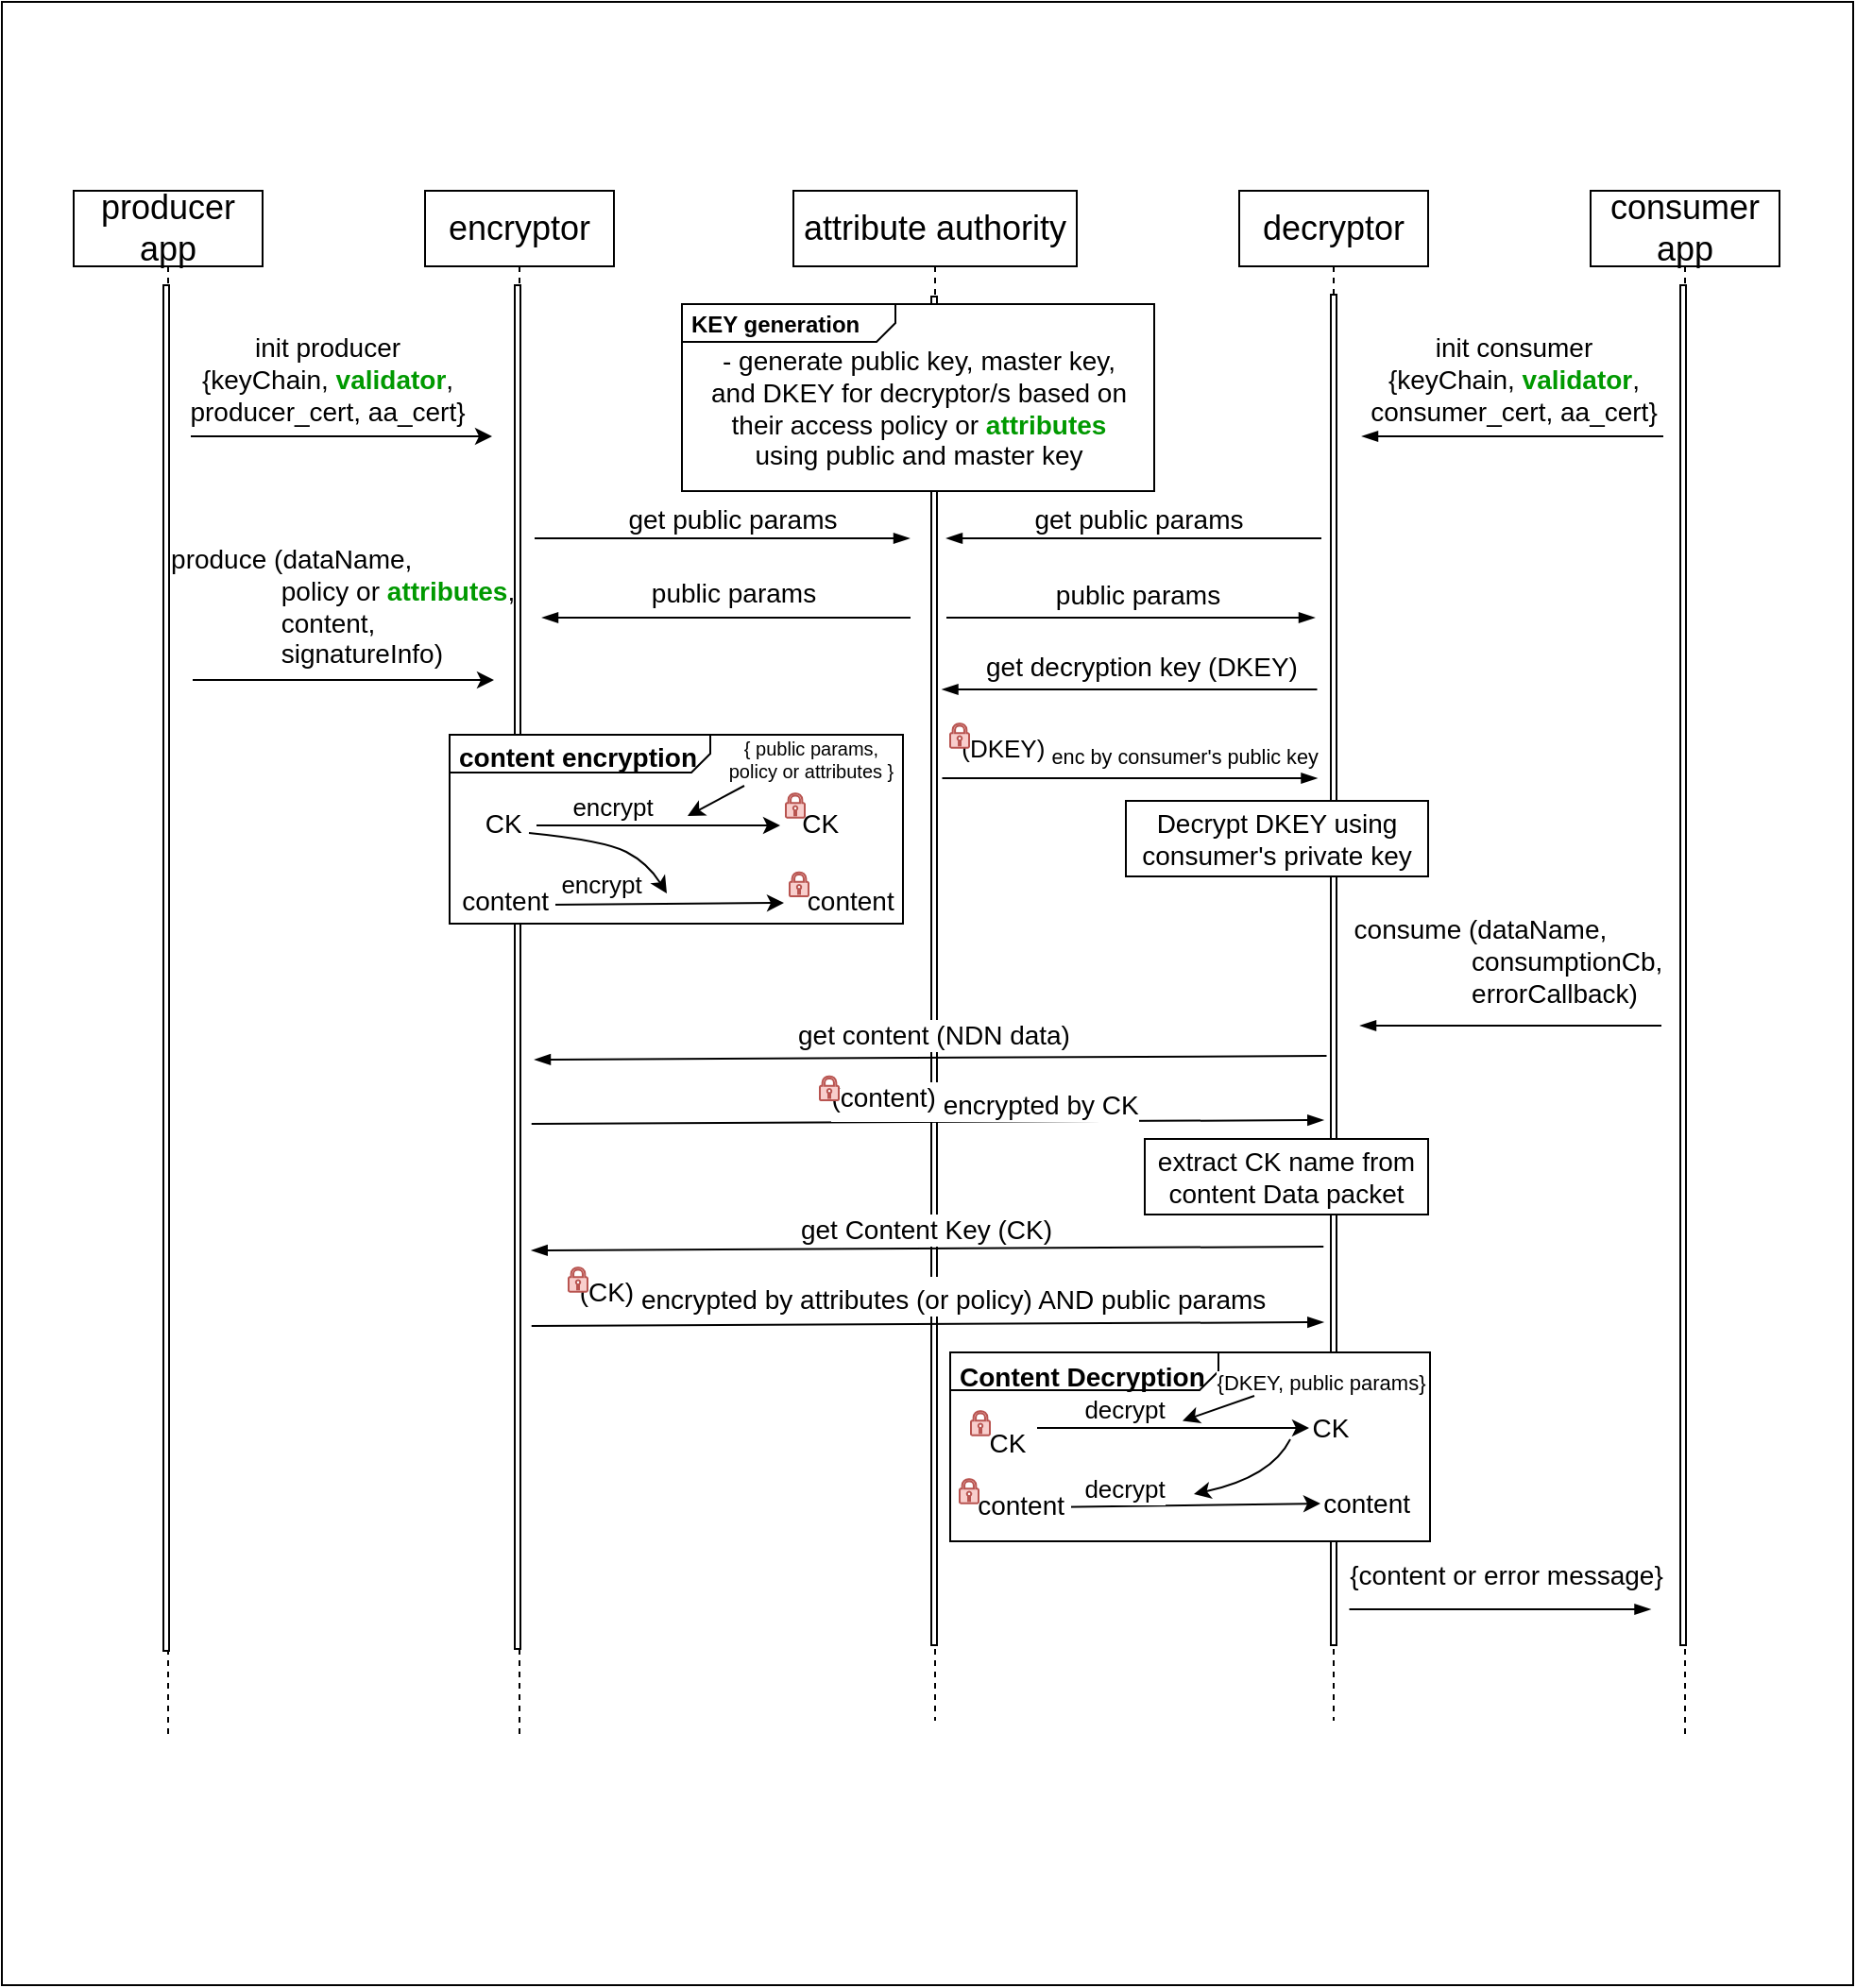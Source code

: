 <mxfile version="21.3.8" type="github" pages="2">
  <diagram name="Page-1" id="2YBvvXClWsGukQMizWep">
    <mxGraphModel dx="823" dy="1590" grid="1" gridSize="10" guides="1" tooltips="1" connect="1" arrows="1" fold="1" page="1" pageScale="1" pageWidth="850" pageHeight="1100" math="0" shadow="0">
      <root>
        <mxCell id="0" />
        <mxCell id="1" parent="0" />
        <mxCell id="4xCnmBuZAuux_tQDBE8D-87" value="" style="rounded=0;whiteSpace=wrap;html=1;" parent="1" vertex="1">
          <mxGeometry x="70" y="-70" width="980" height="1050" as="geometry" />
        </mxCell>
        <mxCell id="aM9ryv3xv72pqoxQDRHE-1" value="&lt;font style=&quot;font-size: 18px;&quot;&gt;encryptor&lt;/font&gt;" style="shape=umlLifeline;perimeter=lifelinePerimeter;whiteSpace=wrap;html=1;container=0;dropTarget=0;collapsible=0;recursiveResize=0;outlineConnect=0;portConstraint=eastwest;newEdgeStyle={&quot;edgeStyle&quot;:&quot;elbowEdgeStyle&quot;,&quot;elbow&quot;:&quot;vertical&quot;,&quot;curved&quot;:0,&quot;rounded&quot;:0};" parent="1" vertex="1">
          <mxGeometry x="294" y="30" width="100" height="820" as="geometry" />
        </mxCell>
        <mxCell id="4xCnmBuZAuux_tQDBE8D-14" value="" style="html=1;points=[];perimeter=orthogonalPerimeter;outlineConnect=0;targetShapes=umlLifeline;portConstraint=eastwest;newEdgeStyle={&quot;edgeStyle&quot;:&quot;elbowEdgeStyle&quot;,&quot;elbow&quot;:&quot;vertical&quot;,&quot;curved&quot;:0,&quot;rounded&quot;:0};rounded=0;" parent="aM9ryv3xv72pqoxQDRHE-1" vertex="1">
          <mxGeometry x="47.5" y="50" width="3" height="722" as="geometry" />
        </mxCell>
        <mxCell id="aM9ryv3xv72pqoxQDRHE-5" value="&lt;font style=&quot;font-size: 18px;&quot;&gt;attribute authority&lt;br&gt;&lt;/font&gt;" style="shape=umlLifeline;perimeter=lifelinePerimeter;whiteSpace=wrap;html=1;container=0;dropTarget=0;collapsible=0;recursiveResize=0;outlineConnect=0;portConstraint=eastwest;newEdgeStyle={&quot;edgeStyle&quot;:&quot;elbowEdgeStyle&quot;,&quot;elbow&quot;:&quot;vertical&quot;,&quot;curved&quot;:0,&quot;rounded&quot;:0};" parent="1" vertex="1">
          <mxGeometry x="489" y="30" width="150" height="810" as="geometry" />
        </mxCell>
        <mxCell id="aM9ryv3xv72pqoxQDRHE-6" value="" style="html=1;points=[];perimeter=orthogonalPerimeter;outlineConnect=0;targetShapes=umlLifeline;portConstraint=eastwest;newEdgeStyle={&quot;edgeStyle&quot;:&quot;elbowEdgeStyle&quot;,&quot;elbow&quot;:&quot;vertical&quot;,&quot;curved&quot;:0,&quot;rounded&quot;:0};" parent="aM9ryv3xv72pqoxQDRHE-5" vertex="1">
          <mxGeometry x="73" y="56" width="3" height="714" as="geometry" />
        </mxCell>
        <mxCell id="--uOOFQUKAcR9e7xUCM7-2" value="&lt;font style=&quot;font-size: 18px;&quot;&gt;decryptor&lt;/font&gt;" style="shape=umlLifeline;perimeter=lifelinePerimeter;whiteSpace=wrap;html=1;container=0;dropTarget=0;collapsible=0;recursiveResize=0;outlineConnect=0;portConstraint=eastwest;newEdgeStyle={&quot;edgeStyle&quot;:&quot;elbowEdgeStyle&quot;,&quot;elbow&quot;:&quot;vertical&quot;,&quot;curved&quot;:0,&quot;rounded&quot;:0};" parent="1" vertex="1">
          <mxGeometry x="725" y="30" width="100" height="810" as="geometry" />
        </mxCell>
        <mxCell id="4xCnmBuZAuux_tQDBE8D-13" value="" style="html=1;points=[];perimeter=orthogonalPerimeter;outlineConnect=0;targetShapes=umlLifeline;portConstraint=eastwest;newEdgeStyle={&quot;edgeStyle&quot;:&quot;elbowEdgeStyle&quot;,&quot;elbow&quot;:&quot;vertical&quot;,&quot;curved&quot;:0,&quot;rounded&quot;:0};" parent="--uOOFQUKAcR9e7xUCM7-2" vertex="1">
          <mxGeometry x="48.5" y="55" width="3" height="715" as="geometry" />
        </mxCell>
        <mxCell id="4xCnmBuZAuux_tQDBE8D-1" value="" style="endArrow=blockThin;html=1;rounded=0;endSize=6;endFill=1;" parent="1" edge="1">
          <mxGeometry width="50" height="50" relative="1" as="geometry">
            <mxPoint x="352" y="214" as="sourcePoint" />
            <mxPoint x="550.5" y="214" as="targetPoint" />
          </mxGeometry>
        </mxCell>
        <mxCell id="4xCnmBuZAuux_tQDBE8D-3" value="" style="endArrow=blockThin;html=1;rounded=0;strokeColor=default;jumpStyle=none;jumpSize=5;endSize=6;endFill=1;" parent="1" edge="1">
          <mxGeometry width="50" height="50" relative="1" as="geometry">
            <mxPoint x="551" y="256" as="sourcePoint" />
            <mxPoint x="356" y="256" as="targetPoint" />
          </mxGeometry>
        </mxCell>
        <mxCell id="4xCnmBuZAuux_tQDBE8D-28" value="&lt;span style=&quot;text-align: left; font-size: 14px;&quot;&gt;public params&lt;br style=&quot;font-size: 14px;&quot;&gt;&lt;/span&gt;" style="edgeLabel;html=1;align=center;verticalAlign=middle;resizable=0;points=[];fontSize=14;labelBackgroundColor=none;" parent="4xCnmBuZAuux_tQDBE8D-3" vertex="1" connectable="0">
          <mxGeometry x="0.233" y="-1" relative="1" as="geometry">
            <mxPoint x="26" y="-12" as="offset" />
          </mxGeometry>
        </mxCell>
        <mxCell id="4xCnmBuZAuux_tQDBE8D-4" value="&lt;font style=&quot;font-size: 14px;&quot;&gt;get public params&lt;/font&gt;" style="text;html=1;strokeColor=none;fillColor=none;align=center;verticalAlign=middle;whiteSpace=wrap;rounded=0;fontSize=14;" parent="1" vertex="1">
          <mxGeometry x="387" y="189" width="140" height="30" as="geometry" />
        </mxCell>
        <mxCell id="4xCnmBuZAuux_tQDBE8D-9" value="" style="endArrow=none;html=1;rounded=0;strokeColor=default;jumpStyle=none;jumpSize=5;endSize=6;endFill=0;startArrow=blockThin;startFill=1;" parent="1" edge="1">
          <mxGeometry width="50" height="50" relative="1" as="geometry">
            <mxPoint x="765" y="256" as="sourcePoint" />
            <mxPoint x="570" y="256" as="targetPoint" />
          </mxGeometry>
        </mxCell>
        <mxCell id="4xCnmBuZAuux_tQDBE8D-29" value="public params" style="edgeLabel;html=1;align=center;verticalAlign=middle;resizable=0;points=[];fontSize=14;" parent="4xCnmBuZAuux_tQDBE8D-9" vertex="1" connectable="0">
          <mxGeometry x="0.274" y="-1" relative="1" as="geometry">
            <mxPoint x="30" y="-11" as="offset" />
          </mxGeometry>
        </mxCell>
        <mxCell id="4xCnmBuZAuux_tQDBE8D-11" value="" style="endArrow=none;html=1;rounded=0;endSize=6;startArrow=blockThin;startFill=1;endFill=0;" parent="1" edge="1">
          <mxGeometry width="50" height="50" relative="1" as="geometry">
            <mxPoint x="570" y="214" as="sourcePoint" />
            <mxPoint x="768.5" y="214" as="targetPoint" />
          </mxGeometry>
        </mxCell>
        <mxCell id="4xCnmBuZAuux_tQDBE8D-12" value="get public params" style="text;html=1;strokeColor=none;fillColor=none;align=center;verticalAlign=middle;whiteSpace=wrap;rounded=0;fontSize=14;" parent="1" vertex="1">
          <mxGeometry x="602" y="189" width="140" height="30" as="geometry" />
        </mxCell>
        <mxCell id="4xCnmBuZAuux_tQDBE8D-15" value="" style="endArrow=none;html=1;rounded=0;endSize=6;startArrow=blockThin;startFill=1;endFill=0;" parent="1" edge="1">
          <mxGeometry width="50" height="50" relative="1" as="geometry">
            <mxPoint x="567.75" y="294" as="sourcePoint" />
            <mxPoint x="766.25" y="294" as="targetPoint" />
          </mxGeometry>
        </mxCell>
        <mxCell id="4xCnmBuZAuux_tQDBE8D-32" value="get decryption key (DKEY)" style="edgeLabel;html=1;align=center;verticalAlign=middle;resizable=0;points=[];fontSize=14;" parent="4xCnmBuZAuux_tQDBE8D-15" vertex="1" connectable="0">
          <mxGeometry x="-0.086" y="3" relative="1" as="geometry">
            <mxPoint x="14" y="-9" as="offset" />
          </mxGeometry>
        </mxCell>
        <mxCell id="4xCnmBuZAuux_tQDBE8D-17" value="" style="endArrow=none;html=1;rounded=0;endSize=6;startArrow=blockThin;startFill=1;endFill=0;" parent="1" edge="1">
          <mxGeometry width="50" height="50" relative="1" as="geometry">
            <mxPoint x="352" y="490" as="sourcePoint" />
            <mxPoint x="771.25" y="488" as="targetPoint" />
          </mxGeometry>
        </mxCell>
        <mxCell id="4xCnmBuZAuux_tQDBE8D-22" value="get content (NDN data)" style="edgeLabel;html=1;align=center;verticalAlign=middle;resizable=0;points=[];fontSize=14;" parent="4xCnmBuZAuux_tQDBE8D-17" vertex="1" connectable="0">
          <mxGeometry x="0.134" y="-1" relative="1" as="geometry">
            <mxPoint x="-27" y="-13" as="offset" />
          </mxGeometry>
        </mxCell>
        <mxCell id="4xCnmBuZAuux_tQDBE8D-19" value="" style="endArrow=blockThin;html=1;rounded=0;endSize=6;startArrow=none;startFill=0;endFill=1;" parent="1" edge="1">
          <mxGeometry width="50" height="50" relative="1" as="geometry">
            <mxPoint x="350.38" y="524" as="sourcePoint" />
            <mxPoint x="769.63" y="522" as="targetPoint" />
          </mxGeometry>
        </mxCell>
        <mxCell id="4xCnmBuZAuux_tQDBE8D-20" value="" style="endArrow=none;html=1;rounded=0;endSize=6;startArrow=blockThin;startFill=1;endFill=0;" parent="1" edge="1">
          <mxGeometry width="50" height="50" relative="1" as="geometry">
            <mxPoint x="350.37" y="591" as="sourcePoint" />
            <mxPoint x="769.62" y="589" as="targetPoint" />
          </mxGeometry>
        </mxCell>
        <mxCell id="4xCnmBuZAuux_tQDBE8D-24" value="get Content Key (CK)" style="edgeLabel;html=1;align=center;verticalAlign=middle;resizable=0;points=[];fontSize=14;" parent="4xCnmBuZAuux_tQDBE8D-20" vertex="1" connectable="0">
          <mxGeometry x="-0.225" y="2" relative="1" as="geometry">
            <mxPoint x="46" y="-8" as="offset" />
          </mxGeometry>
        </mxCell>
        <mxCell id="4xCnmBuZAuux_tQDBE8D-21" value="" style="endArrow=blockThin;html=1;rounded=0;endSize=6;startArrow=none;startFill=0;endFill=1;" parent="1" edge="1">
          <mxGeometry width="50" height="50" relative="1" as="geometry">
            <mxPoint x="350.38" y="631" as="sourcePoint" />
            <mxPoint x="769.63" y="629" as="targetPoint" />
          </mxGeometry>
        </mxCell>
        <mxCell id="4xCnmBuZAuux_tQDBE8D-25" value="(CK)&amp;nbsp;&lt;sub style=&quot;font-size: 14px;&quot;&gt;encrypted by attributes (or policy) AND public params&lt;/sub&gt;" style="edgeLabel;html=1;align=center;verticalAlign=middle;resizable=0;points=[];fontSize=14;" parent="4xCnmBuZAuux_tQDBE8D-21" vertex="1" connectable="0">
          <mxGeometry x="-0.164" y="-1" relative="1" as="geometry">
            <mxPoint x="31" y="-16" as="offset" />
          </mxGeometry>
        </mxCell>
        <mxCell id="4xCnmBuZAuux_tQDBE8D-23" value="(content)&amp;nbsp;&lt;sub style=&quot;border-color: var(--border-color); font-size: 14px;&quot;&gt;encrypted by CK&lt;/sub&gt;" style="edgeLabel;html=1;align=center;verticalAlign=middle;resizable=0;points=[];fontSize=14;" parent="1" vertex="1" connectable="0">
          <mxGeometry x="590.002" y="512.005" as="geometry" />
        </mxCell>
        <mxCell id="4xCnmBuZAuux_tQDBE8D-26" value="" style="endArrow=blockThin;html=1;rounded=0;endSize=6;startArrow=none;startFill=0;endFill=1;" parent="1" edge="1">
          <mxGeometry width="50" height="50" relative="1" as="geometry">
            <mxPoint x="567.75" y="341" as="sourcePoint" />
            <mxPoint x="766.25" y="341" as="targetPoint" />
          </mxGeometry>
        </mxCell>
        <mxCell id="4xCnmBuZAuux_tQDBE8D-31" value="(DKEY)&amp;nbsp;&lt;font style=&quot;font-size: 13px;&quot;&gt;&lt;sub style=&quot;&quot;&gt;enc by&amp;nbsp;&lt;/sub&gt;&lt;sub style=&quot;&quot;&gt;consumer&#39;s public key&lt;/sub&gt;&lt;/font&gt;" style="edgeLabel;html=1;align=center;verticalAlign=middle;resizable=0;points=[];fontSize=13;" parent="4xCnmBuZAuux_tQDBE8D-26" vertex="1" connectable="0">
          <mxGeometry x="-0.197" y="-3" relative="1" as="geometry">
            <mxPoint x="24" y="-17" as="offset" />
          </mxGeometry>
        </mxCell>
        <mxCell id="4xCnmBuZAuux_tQDBE8D-35" value="" style="sketch=0;aspect=fixed;pointerEvents=1;shadow=0;dashed=0;html=1;strokeColor=#b85450;labelPosition=center;verticalLabelPosition=bottom;verticalAlign=top;align=center;fillColor=#f8cecc;shape=mxgraph.mscae.enterprise.lock;" parent="1" vertex="1">
          <mxGeometry x="572" y="312" width="10" height="12.83" as="geometry" />
        </mxCell>
        <mxCell id="4xCnmBuZAuux_tQDBE8D-39" value="" style="sketch=0;aspect=fixed;pointerEvents=1;shadow=0;dashed=0;html=1;strokeColor=#b85450;labelPosition=center;verticalLabelPosition=bottom;verticalAlign=top;align=center;fillColor=#f8cecc;shape=mxgraph.mscae.enterprise.lock;" parent="1" vertex="1">
          <mxGeometry x="503" y="498.73" width="10" height="12.83" as="geometry" />
        </mxCell>
        <mxCell id="4xCnmBuZAuux_tQDBE8D-40" value="" style="sketch=0;aspect=fixed;pointerEvents=1;shadow=0;dashed=0;html=1;strokeColor=#b85450;labelPosition=center;verticalLabelPosition=bottom;verticalAlign=top;align=center;fillColor=#f8cecc;shape=mxgraph.mscae.enterprise.lock;" parent="1" vertex="1">
          <mxGeometry x="370" y="600" width="10" height="12.83" as="geometry" />
        </mxCell>
        <mxCell id="4xCnmBuZAuux_tQDBE8D-41" value="&lt;p style=&quot;margin:0px;margin-top:4px;margin-left:5px;text-align:left;&quot;&gt;&lt;b&gt;KEY generation&lt;br&gt;&lt;/b&gt;&lt;/p&gt;" style="html=1;shape=mxgraph.sysml.package;overflow=fill;labelX=113.88;align=left;spacingLeft=5;verticalAlign=top;spacingTop=-3;" parent="1" vertex="1">
          <mxGeometry x="430" y="90" width="250" height="99" as="geometry" />
        </mxCell>
        <mxCell id="4xCnmBuZAuux_tQDBE8D-43" value="&lt;font style=&quot;font-size: 14px;&quot;&gt;- generate public key, master key, and DKEY for decryptor/s based on their access policy or &lt;font color=&quot;#009900&quot;&gt;&lt;b&gt;attributes&lt;/b&gt;&lt;/font&gt; using public and master key&lt;/font&gt;" style="text;html=1;strokeColor=none;fillColor=none;align=center;verticalAlign=middle;whiteSpace=wrap;rounded=0;" parent="1" vertex="1">
          <mxGeometry x="437.5" y="110" width="235" height="70" as="geometry" />
        </mxCell>
        <mxCell id="4xCnmBuZAuux_tQDBE8D-47" value="&lt;font style=&quot;font-size: 14px;&quot;&gt;Decrypt DKEY using consumer&#39;s private key&lt;/font&gt;" style="rounded=0;whiteSpace=wrap;html=1;glass=0;" parent="1" vertex="1">
          <mxGeometry x="665" y="353" width="160" height="40" as="geometry" />
        </mxCell>
        <mxCell id="4xCnmBuZAuux_tQDBE8D-48" value="&lt;font style=&quot;font-size: 14px;&quot;&gt;extract CK name from content Data packet&lt;/font&gt;" style="rounded=0;whiteSpace=wrap;html=1;" parent="1" vertex="1">
          <mxGeometry x="675" y="532" width="150" height="40" as="geometry" />
        </mxCell>
        <mxCell id="4xCnmBuZAuux_tQDBE8D-64" value="&lt;p style=&quot;margin:0px;margin-top:4px;margin-left:5px;text-align:left;&quot;&gt;&lt;b&gt;&lt;font style=&quot;font-size: 14px;&quot;&gt;content encryption&lt;/font&gt;&lt;br&gt;&lt;/b&gt;&lt;/p&gt;" style="html=1;shape=mxgraph.sysml.package;overflow=fill;labelX=138.37;align=left;spacingLeft=5;verticalAlign=top;spacingTop=-3;" parent="1" vertex="1">
          <mxGeometry x="307" y="318" width="240" height="100" as="geometry" />
        </mxCell>
        <mxCell id="4xCnmBuZAuux_tQDBE8D-65" value="" style="endArrow=classic;html=1;rounded=0;" parent="1" edge="1">
          <mxGeometry width="50" height="50" relative="1" as="geometry">
            <mxPoint x="353" y="366" as="sourcePoint" />
            <mxPoint x="482" y="366" as="targetPoint" />
          </mxGeometry>
        </mxCell>
        <mxCell id="4xCnmBuZAuux_tQDBE8D-66" value="{ public params, &lt;br&gt;policy or attributes }" style="edgeLabel;html=1;align=center;verticalAlign=middle;resizable=0;points=[];fontSize=10;" parent="4xCnmBuZAuux_tQDBE8D-65" vertex="1" connectable="0">
          <mxGeometry x="-0.084" y="3" relative="1" as="geometry">
            <mxPoint x="86" y="-32" as="offset" />
          </mxGeometry>
        </mxCell>
        <mxCell id="4xCnmBuZAuux_tQDBE8D-67" value="&amp;nbsp; CK" style="edgeLabel;html=1;align=center;verticalAlign=middle;resizable=0;points=[];fontSize=14;" parent="4xCnmBuZAuux_tQDBE8D-65" vertex="1" connectable="0">
          <mxGeometry x="0.857" y="-2" relative="1" as="geometry">
            <mxPoint x="26" y="-3" as="offset" />
          </mxGeometry>
        </mxCell>
        <mxCell id="4xCnmBuZAuux_tQDBE8D-77" value="&lt;font style=&quot;font-size: 13px;&quot;&gt;encrypt&lt;/font&gt;" style="edgeLabel;html=1;align=center;verticalAlign=middle;resizable=0;points=[];fontSize=13;" parent="4xCnmBuZAuux_tQDBE8D-65" vertex="1" connectable="0">
          <mxGeometry x="-0.662" relative="1" as="geometry">
            <mxPoint x="18" y="-10" as="offset" />
          </mxGeometry>
        </mxCell>
        <mxCell id="4xCnmBuZAuux_tQDBE8D-68" value="" style="endArrow=classic;html=1;rounded=0;" parent="1" edge="1">
          <mxGeometry width="50" height="50" relative="1" as="geometry">
            <mxPoint x="359" y="408" as="sourcePoint" />
            <mxPoint x="484" y="407" as="targetPoint" />
          </mxGeometry>
        </mxCell>
        <mxCell id="4xCnmBuZAuux_tQDBE8D-70" value="&lt;font style=&quot;font-size: 14px;&quot;&gt;CK&amp;nbsp;&amp;nbsp;&lt;/font&gt;" style="edgeLabel;html=1;align=center;verticalAlign=middle;resizable=0;points=[];" parent="1" vertex="1" connectable="0">
          <mxGeometry x="527.778" y="375" as="geometry">
            <mxPoint x="-189" y="-10" as="offset" />
          </mxGeometry>
        </mxCell>
        <mxCell id="4xCnmBuZAuux_tQDBE8D-72" value="&amp;nbsp; &amp;nbsp;content&amp;nbsp;" style="edgeLabel;html=1;align=center;verticalAlign=middle;resizable=0;points=[];fontSize=14;" parent="1" vertex="1" connectable="0">
          <mxGeometry x="516.998" y="408.27" as="geometry">
            <mxPoint x="-2" y="-3" as="offset" />
          </mxGeometry>
        </mxCell>
        <mxCell id="4xCnmBuZAuux_tQDBE8D-73" value="" style="sketch=0;aspect=fixed;pointerEvents=1;shadow=0;dashed=0;html=1;strokeColor=#b85450;labelPosition=center;verticalLabelPosition=bottom;verticalAlign=top;align=center;fillColor=#f8cecc;shape=mxgraph.mscae.enterprise.lock;" parent="1" vertex="1">
          <mxGeometry x="485" y="349" width="10" height="12.83" as="geometry" />
        </mxCell>
        <mxCell id="4xCnmBuZAuux_tQDBE8D-74" value="" style="sketch=0;aspect=fixed;pointerEvents=1;shadow=0;dashed=0;html=1;strokeColor=#b85450;labelPosition=center;verticalLabelPosition=bottom;verticalAlign=top;align=center;fillColor=#f8cecc;shape=mxgraph.mscae.enterprise.lock;" parent="1" vertex="1">
          <mxGeometry x="487" y="390.73" width="10" height="12.83" as="geometry" />
        </mxCell>
        <mxCell id="4xCnmBuZAuux_tQDBE8D-75" value="" style="group" parent="1" vertex="1" connectable="0">
          <mxGeometry x="572" y="645" width="254" height="100" as="geometry" />
        </mxCell>
        <mxCell id="4xCnmBuZAuux_tQDBE8D-54" value="&lt;p style=&quot;margin: 4px 0px 0px 5px; text-align: left;&quot;&gt;&lt;b style=&quot;&quot;&gt;&lt;font style=&quot;font-size: 14px;&quot;&gt;Content Decryption&lt;/font&gt;&lt;br style=&quot;font-size: 15px;&quot;&gt;&lt;/b&gt;&lt;/p&gt;" style="html=1;shape=mxgraph.sysml.package;overflow=fill;labelX=142.93;align=left;spacingLeft=5;verticalAlign=top;spacingTop=-3;fontSize=15;" parent="4xCnmBuZAuux_tQDBE8D-75" vertex="1">
          <mxGeometry width="254" height="100" as="geometry" />
        </mxCell>
        <mxCell id="4xCnmBuZAuux_tQDBE8D-55" value="" style="endArrow=classic;html=1;rounded=0;fontSize=15;" parent="4xCnmBuZAuux_tQDBE8D-75" edge="1">
          <mxGeometry width="50" height="50" relative="1" as="geometry">
            <mxPoint x="46" y="40" as="sourcePoint" />
            <mxPoint x="190" y="40" as="targetPoint" />
          </mxGeometry>
        </mxCell>
        <mxCell id="4xCnmBuZAuux_tQDBE8D-57" value="{DKEY, public params}" style="edgeLabel;html=1;align=center;verticalAlign=middle;resizable=0;points=[];fontSize=11;" parent="4xCnmBuZAuux_tQDBE8D-55" vertex="1" connectable="0">
          <mxGeometry x="-0.084" y="3" relative="1" as="geometry">
            <mxPoint x="84" y="-21" as="offset" />
          </mxGeometry>
        </mxCell>
        <mxCell id="4xCnmBuZAuux_tQDBE8D-59" value="&lt;font style=&quot;font-size: 14px;&quot;&gt;CK&lt;/font&gt;" style="edgeLabel;html=1;align=center;verticalAlign=middle;resizable=0;points=[];fontSize=15;" parent="4xCnmBuZAuux_tQDBE8D-55" vertex="1" connectable="0">
          <mxGeometry x="0.857" y="-2" relative="1" as="geometry">
            <mxPoint x="21" y="-3" as="offset" />
          </mxGeometry>
        </mxCell>
        <mxCell id="4xCnmBuZAuux_tQDBE8D-56" value="" style="endArrow=classic;html=1;rounded=0;fontSize=15;" parent="4xCnmBuZAuux_tQDBE8D-75" edge="1">
          <mxGeometry width="50" height="50" relative="1" as="geometry">
            <mxPoint x="49" y="82" as="sourcePoint" />
            <mxPoint x="196" y="80" as="targetPoint" />
          </mxGeometry>
        </mxCell>
        <mxCell id="4xCnmBuZAuux_tQDBE8D-60" value="&lt;font style=&quot;font-size: 14px;&quot;&gt;CK&lt;/font&gt;" style="edgeLabel;html=1;align=center;verticalAlign=middle;resizable=0;points=[];fontSize=15;" parent="4xCnmBuZAuux_tQDBE8D-75" vertex="1" connectable="0">
          <mxGeometry x="227.778" y="49" as="geometry">
            <mxPoint x="-198" y="-2" as="offset" />
          </mxGeometry>
        </mxCell>
        <mxCell id="4xCnmBuZAuux_tQDBE8D-61" value="&lt;font style=&quot;font-size: 14px;&quot;&gt;content&amp;nbsp;&lt;/font&gt;" style="edgeLabel;html=1;align=center;verticalAlign=middle;resizable=0;points=[];fontSize=15;" parent="4xCnmBuZAuux_tQDBE8D-75" vertex="1" connectable="0">
          <mxGeometry x="244.778" y="72" as="geometry">
            <mxPoint x="-206" y="8" as="offset" />
          </mxGeometry>
        </mxCell>
        <mxCell id="4xCnmBuZAuux_tQDBE8D-62" value="&lt;font style=&quot;font-size: 14px;&quot;&gt;content&amp;nbsp;&lt;/font&gt;" style="edgeLabel;html=1;align=center;verticalAlign=middle;resizable=0;points=[];fontSize=15;" parent="4xCnmBuZAuux_tQDBE8D-75" vertex="1" connectable="0">
          <mxGeometry x="223.998" y="81.27" as="geometry">
            <mxPoint x="-2" y="-3" as="offset" />
          </mxGeometry>
        </mxCell>
        <mxCell id="4xCnmBuZAuux_tQDBE8D-52" value="" style="sketch=0;aspect=fixed;pointerEvents=1;shadow=0;dashed=0;html=1;strokeColor=#b85450;labelPosition=center;verticalLabelPosition=bottom;verticalAlign=top;align=center;fillColor=#f8cecc;shape=mxgraph.mscae.enterprise.lock;fontSize=15;" parent="4xCnmBuZAuux_tQDBE8D-75" vertex="1">
          <mxGeometry x="11" y="31" width="10" height="12.83" as="geometry" />
        </mxCell>
        <mxCell id="4xCnmBuZAuux_tQDBE8D-63" value="" style="sketch=0;aspect=fixed;pointerEvents=1;shadow=0;dashed=0;html=1;strokeColor=#b85450;labelPosition=center;verticalLabelPosition=bottom;verticalAlign=top;align=center;fillColor=#f8cecc;shape=mxgraph.mscae.enterprise.lock;fontSize=15;" parent="4xCnmBuZAuux_tQDBE8D-75" vertex="1">
          <mxGeometry x="5" y="67" width="10" height="12.83" as="geometry" />
        </mxCell>
        <mxCell id="4xCnmBuZAuux_tQDBE8D-82" value="&lt;font style=&quot;font-size: 13px;&quot;&gt;decrypt&lt;/font&gt;" style="edgeLabel;html=1;align=center;verticalAlign=middle;resizable=0;points=[];fontSize=15;" parent="4xCnmBuZAuux_tQDBE8D-75" vertex="1" connectable="0">
          <mxGeometry x="91.222" y="35" as="geometry">
            <mxPoint x="1" y="-6" as="offset" />
          </mxGeometry>
        </mxCell>
        <mxCell id="4xCnmBuZAuux_tQDBE8D-83" value="&lt;font style=&quot;font-size: 13px;&quot;&gt;decrypt&lt;/font&gt;" style="edgeLabel;html=1;align=center;verticalAlign=middle;resizable=0;points=[];fontSize=15;" parent="4xCnmBuZAuux_tQDBE8D-75" vertex="1" connectable="0">
          <mxGeometry x="92.002" y="71" as="geometry" />
        </mxCell>
        <mxCell id="4xCnmBuZAuux_tQDBE8D-84" value="" style="curved=1;endArrow=classic;html=1;rounded=0;fontSize=15;" parent="4xCnmBuZAuux_tQDBE8D-75" edge="1">
          <mxGeometry width="50" height="50" relative="1" as="geometry">
            <mxPoint x="180" y="46" as="sourcePoint" />
            <mxPoint x="129" y="75" as="targetPoint" />
            <Array as="points">
              <mxPoint x="170" y="66" />
            </Array>
          </mxGeometry>
        </mxCell>
        <mxCell id="4xCnmBuZAuux_tQDBE8D-86" value="" style="endArrow=classic;html=1;rounded=0;fontSize=15;" parent="4xCnmBuZAuux_tQDBE8D-75" edge="1">
          <mxGeometry width="50" height="50" relative="1" as="geometry">
            <mxPoint x="161" y="23" as="sourcePoint" />
            <mxPoint x="123" y="36.27" as="targetPoint" />
          </mxGeometry>
        </mxCell>
        <mxCell id="4xCnmBuZAuux_tQDBE8D-79" value="" style="curved=1;endArrow=classic;html=1;rounded=0;" parent="1" edge="1">
          <mxGeometry width="50" height="50" relative="1" as="geometry">
            <mxPoint x="349" y="370" as="sourcePoint" />
            <mxPoint x="422" y="402" as="targetPoint" />
            <Array as="points">
              <mxPoint x="389" y="374" />
              <mxPoint x="412" y="386" />
            </Array>
          </mxGeometry>
        </mxCell>
        <mxCell id="4xCnmBuZAuux_tQDBE8D-80" value="encrypt" style="edgeLabel;html=1;align=center;verticalAlign=middle;resizable=0;points=[];fontSize=13;" parent="1" vertex="1" connectable="0">
          <mxGeometry x="387.002" y="397" as="geometry" />
        </mxCell>
        <mxCell id="4xCnmBuZAuux_tQDBE8D-81" value="" style="endArrow=classic;html=1;rounded=0;" parent="1" edge="1">
          <mxGeometry width="50" height="50" relative="1" as="geometry">
            <mxPoint x="463" y="345" as="sourcePoint" />
            <mxPoint x="433" y="361" as="targetPoint" />
          </mxGeometry>
        </mxCell>
        <mxCell id="ukz8i4zWE4Mde8tVxVIn-1" value="&lt;font style=&quot;font-size: 18px;&quot;&gt;producer&lt;br&gt;app&lt;br&gt;&lt;/font&gt;" style="shape=umlLifeline;perimeter=lifelinePerimeter;whiteSpace=wrap;html=1;container=0;dropTarget=0;collapsible=0;recursiveResize=0;outlineConnect=0;portConstraint=eastwest;newEdgeStyle={&quot;edgeStyle&quot;:&quot;elbowEdgeStyle&quot;,&quot;elbow&quot;:&quot;vertical&quot;,&quot;curved&quot;:0,&quot;rounded&quot;:0};" parent="1" vertex="1">
          <mxGeometry x="108" y="30" width="100" height="820" as="geometry" />
        </mxCell>
        <mxCell id="ukz8i4zWE4Mde8tVxVIn-2" value="" style="html=1;points=[];perimeter=orthogonalPerimeter;outlineConnect=0;targetShapes=umlLifeline;portConstraint=eastwest;newEdgeStyle={&quot;edgeStyle&quot;:&quot;elbowEdgeStyle&quot;,&quot;elbow&quot;:&quot;vertical&quot;,&quot;curved&quot;:0,&quot;rounded&quot;:0};rounded=0;" parent="ukz8i4zWE4Mde8tVxVIn-1" vertex="1">
          <mxGeometry x="47.5" y="50" width="3" height="723" as="geometry" />
        </mxCell>
        <mxCell id="ukz8i4zWE4Mde8tVxVIn-3" value="&lt;font style=&quot;font-size: 18px;&quot;&gt;consumer&lt;br&gt;app&lt;br&gt;&lt;/font&gt;" style="shape=umlLifeline;perimeter=lifelinePerimeter;whiteSpace=wrap;html=1;container=0;dropTarget=0;collapsible=0;recursiveResize=0;outlineConnect=0;portConstraint=eastwest;newEdgeStyle={&quot;edgeStyle&quot;:&quot;elbowEdgeStyle&quot;,&quot;elbow&quot;:&quot;vertical&quot;,&quot;curved&quot;:0,&quot;rounded&quot;:0};" parent="1" vertex="1">
          <mxGeometry x="911" y="30" width="100" height="820" as="geometry" />
        </mxCell>
        <mxCell id="ukz8i4zWE4Mde8tVxVIn-4" value="" style="html=1;points=[];perimeter=orthogonalPerimeter;outlineConnect=0;targetShapes=umlLifeline;portConstraint=eastwest;newEdgeStyle={&quot;edgeStyle&quot;:&quot;elbowEdgeStyle&quot;,&quot;elbow&quot;:&quot;vertical&quot;,&quot;curved&quot;:0,&quot;rounded&quot;:0};rounded=0;" parent="ukz8i4zWE4Mde8tVxVIn-3" vertex="1">
          <mxGeometry x="47.5" y="50" width="3" height="720" as="geometry" />
        </mxCell>
        <mxCell id="ukz8i4zWE4Mde8tVxVIn-6" value="" style="endArrow=classic;html=1;rounded=0;" parent="1" edge="1">
          <mxGeometry width="50" height="50" relative="1" as="geometry">
            <mxPoint x="171" y="289" as="sourcePoint" />
            <mxPoint x="330.5" y="289" as="targetPoint" />
          </mxGeometry>
        </mxCell>
        <mxCell id="ukz8i4zWE4Mde8tVxVIn-9" value="&lt;div style=&quot;text-align: left;&quot;&gt;&lt;span style=&quot;background-color: initial;&quot;&gt;produce (&lt;/span&gt;&lt;span style=&quot;background-color: initial;&quot;&gt;dataName,&lt;/span&gt;&lt;/div&gt;&lt;span style=&quot;background-color: initial;&quot;&gt;&lt;div style=&quot;text-align: left;&quot;&gt;&lt;span style=&quot;background-color: initial;&quot;&gt;&amp;nbsp; &amp;nbsp; &amp;nbsp; &amp;nbsp; &amp;nbsp; &amp;nbsp; &amp;nbsp; &amp;nbsp;policy or &lt;font color=&quot;#009900&quot;&gt;&lt;b&gt;attributes&lt;/b&gt;&lt;/font&gt;,&amp;nbsp;&lt;/span&gt;&lt;/div&gt;&lt;/span&gt;&lt;span style=&quot;background-color: initial;&quot;&gt;&lt;div style=&quot;text-align: left;&quot;&gt;&lt;span style=&quot;background-color: initial;&quot;&gt;&amp;nbsp; &amp;nbsp; &amp;nbsp; &amp;nbsp; &amp;nbsp; &amp;nbsp; &amp;nbsp; &amp;nbsp;content, &lt;br&gt;&amp;nbsp; &amp;nbsp; &amp;nbsp; &amp;nbsp; &amp;nbsp; &amp;nbsp; &amp;nbsp; &amp;nbsp;signatureInfo)&lt;/span&gt;&lt;/div&gt;&lt;/span&gt;" style="edgeLabel;html=1;align=center;verticalAlign=middle;resizable=0;points=[];fontSize=14;labelBackgroundColor=none;" parent="1" vertex="1" connectable="0">
          <mxGeometry x="251.997" y="250" as="geometry" />
        </mxCell>
        <mxCell id="ukz8i4zWE4Mde8tVxVIn-10" value="" style="endArrow=none;html=1;rounded=0;endFill=0;startArrow=blockThin;startFill=1;" parent="1" edge="1">
          <mxGeometry width="50" height="50" relative="1" as="geometry">
            <mxPoint x="789" y="471.97" as="sourcePoint" />
            <mxPoint x="948.5" y="471.97" as="targetPoint" />
          </mxGeometry>
        </mxCell>
        <mxCell id="ukz8i4zWE4Mde8tVxVIn-11" value="&lt;div style=&quot;text-align: left;&quot;&gt;&lt;span style=&quot;background-color: initial;&quot;&gt;consume (&lt;/span&gt;&lt;span style=&quot;background-color: initial;&quot;&gt;dataName,&lt;/span&gt;&lt;/div&gt;&lt;div style=&quot;text-align: left;&quot;&gt;&lt;span style=&quot;background-color: initial;&quot;&gt;&amp;nbsp; &amp;nbsp; &amp;nbsp; &amp;nbsp; &amp;nbsp; &amp;nbsp; &amp;nbsp; &amp;nbsp; consumptionCb,&lt;/span&gt;&lt;/div&gt;&lt;span style=&quot;background-color: initial;&quot;&gt;&lt;/span&gt;&lt;span style=&quot;background-color: initial;&quot;&gt;&lt;div style=&quot;text-align: left;&quot;&gt;&lt;span style=&quot;background-color: initial;&quot;&gt;&amp;nbsp; &amp;nbsp; &amp;nbsp; &amp;nbsp; &amp;nbsp; &amp;nbsp; &amp;nbsp; &amp;nbsp; errorCallback&lt;/span&gt;&lt;span style=&quot;background-color: initial;&quot;&gt;)&lt;/span&gt;&lt;/div&gt;&lt;/span&gt;" style="edgeLabel;html=1;align=center;verticalAlign=middle;resizable=0;points=[];fontSize=14;labelBackgroundColor=none;" parent="1" vertex="1" connectable="0">
          <mxGeometry x="866.997" y="437.97" as="geometry" />
        </mxCell>
        <mxCell id="ukz8i4zWE4Mde8tVxVIn-12" value="" style="endArrow=none;html=1;rounded=0;endFill=0;startArrow=blockThin;startFill=1;" parent="1" edge="1">
          <mxGeometry width="50" height="50" relative="1" as="geometry">
            <mxPoint x="942.75" y="781" as="sourcePoint" />
            <mxPoint x="783.25" y="781" as="targetPoint" />
          </mxGeometry>
        </mxCell>
        <mxCell id="ukz8i4zWE4Mde8tVxVIn-13" value="&lt;div style=&quot;text-align: left;&quot;&gt;{content or error message}&lt;/div&gt;" style="edgeLabel;html=1;align=center;verticalAlign=middle;resizable=0;points=[];fontSize=14;labelBackgroundColor=none;" parent="1" vertex="1" connectable="0">
          <mxGeometry x="860.997" y="753" as="geometry">
            <mxPoint x="5" y="10" as="offset" />
          </mxGeometry>
        </mxCell>
        <mxCell id="ukz8i4zWE4Mde8tVxVIn-14" value="" style="endArrow=none;html=1;rounded=0;endFill=0;startArrow=blockThin;startFill=1;" parent="1" edge="1">
          <mxGeometry width="50" height="50" relative="1" as="geometry">
            <mxPoint x="790" y="160" as="sourcePoint" />
            <mxPoint x="949.5" y="160" as="targetPoint" />
          </mxGeometry>
        </mxCell>
        <mxCell id="ukz8i4zWE4Mde8tVxVIn-16" value="" style="endArrow=classic;html=1;rounded=0;" parent="1" edge="1">
          <mxGeometry width="50" height="50" relative="1" as="geometry">
            <mxPoint x="170" y="160.0" as="sourcePoint" />
            <mxPoint x="329.5" y="160.0" as="targetPoint" />
          </mxGeometry>
        </mxCell>
        <mxCell id="ukz8i4zWE4Mde8tVxVIn-17" value="&lt;div style=&quot;&quot;&gt;init producer&lt;/div&gt;&lt;div style=&quot;&quot;&gt;{keyChain,&amp;nbsp;&lt;span style=&quot;background-color: initial;&quot;&gt;&lt;b style=&quot;&quot;&gt;&lt;font color=&quot;#009900&quot;&gt;validator&lt;/font&gt;&lt;/b&gt;,&lt;/span&gt;&lt;/div&gt;&lt;div style=&quot;&quot;&gt;producer_cert,&amp;nbsp;&lt;span style=&quot;background-color: initial;&quot;&gt;aa_cert}&lt;/span&gt;&lt;/div&gt;" style="edgeLabel;html=1;align=center;verticalAlign=middle;resizable=0;points=[];fontSize=14;labelBackgroundColor=none;" parent="1" vertex="1" connectable="0">
          <mxGeometry x="241.997" y="129.33" as="geometry" />
        </mxCell>
        <mxCell id="ukz8i4zWE4Mde8tVxVIn-18" value="&lt;div style=&quot;&quot;&gt;init consumer&lt;/div&gt;&lt;div style=&quot;&quot;&gt;{keyChain,&amp;nbsp;&lt;b style=&quot;border-color: var(--border-color);&quot;&gt;&lt;font color=&quot;#009900&quot;&gt;validator&lt;/font&gt;&lt;/b&gt;&lt;span style=&quot;background-color: initial;&quot;&gt;,&lt;/span&gt;&lt;/div&gt;&lt;div style=&quot;&quot;&gt;consumer_cert,&amp;nbsp;&lt;span style=&quot;background-color: initial;&quot;&gt;aa_cert}&lt;/span&gt;&lt;/div&gt;" style="edgeLabel;html=1;align=center;verticalAlign=middle;resizable=0;points=[];fontSize=14;labelBackgroundColor=none;rotation=0;" parent="1" vertex="1" connectable="0">
          <mxGeometry x="869.997" y="129.33" as="geometry" />
        </mxCell>
        <mxCell id="Vy43P-Urei72TAHWFiJN-2" value="content&amp;nbsp;" style="edgeLabel;html=1;align=center;verticalAlign=middle;resizable=0;points=[];fontSize=14;" vertex="1" connectable="0" parent="1">
          <mxGeometry x="339.998" y="408.27" as="geometry">
            <mxPoint x="-2" y="-3" as="offset" />
          </mxGeometry>
        </mxCell>
      </root>
    </mxGraphModel>
  </diagram>
  <diagram id="lXy7B5VbUtj5mnllIxI4" name="Page-2">
    <mxGraphModel dx="823" dy="490" grid="1" gridSize="10" guides="1" tooltips="1" connect="1" arrows="1" fold="1" page="1" pageScale="1" pageWidth="850" pageHeight="1100" math="0" shadow="0">
      <root>
        <mxCell id="0" />
        <mxCell id="1" parent="0" />
      </root>
    </mxGraphModel>
  </diagram>
</mxfile>

